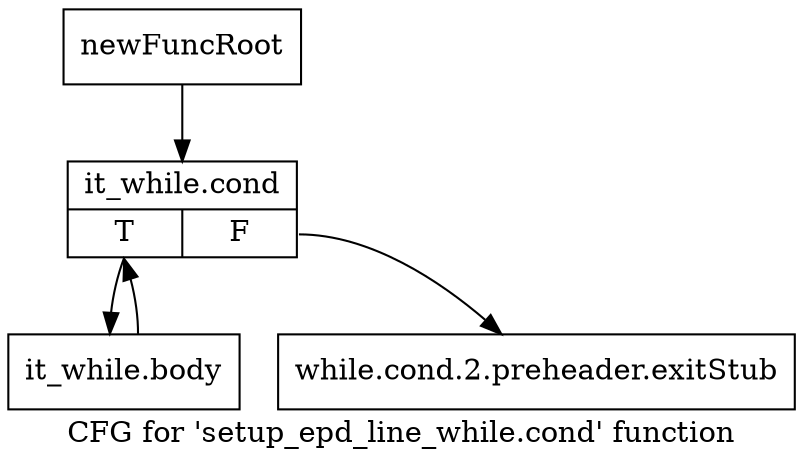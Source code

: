 digraph "CFG for 'setup_epd_line_while.cond' function" {
	label="CFG for 'setup_epd_line_while.cond' function";

	Node0xfafad0 [shape=record,label="{newFuncRoot}"];
	Node0xfafad0 -> Node0xfafb70;
	Node0xfafb20 [shape=record,label="{while.cond.2.preheader.exitStub}"];
	Node0xfafb70 [shape=record,label="{it_while.cond|{<s0>T|<s1>F}}"];
	Node0xfafb70:s0 -> Node0xfafbc0;
	Node0xfafb70:s1 -> Node0xfafb20;
	Node0xfafbc0 [shape=record,label="{it_while.body}"];
	Node0xfafbc0 -> Node0xfafb70;
}
